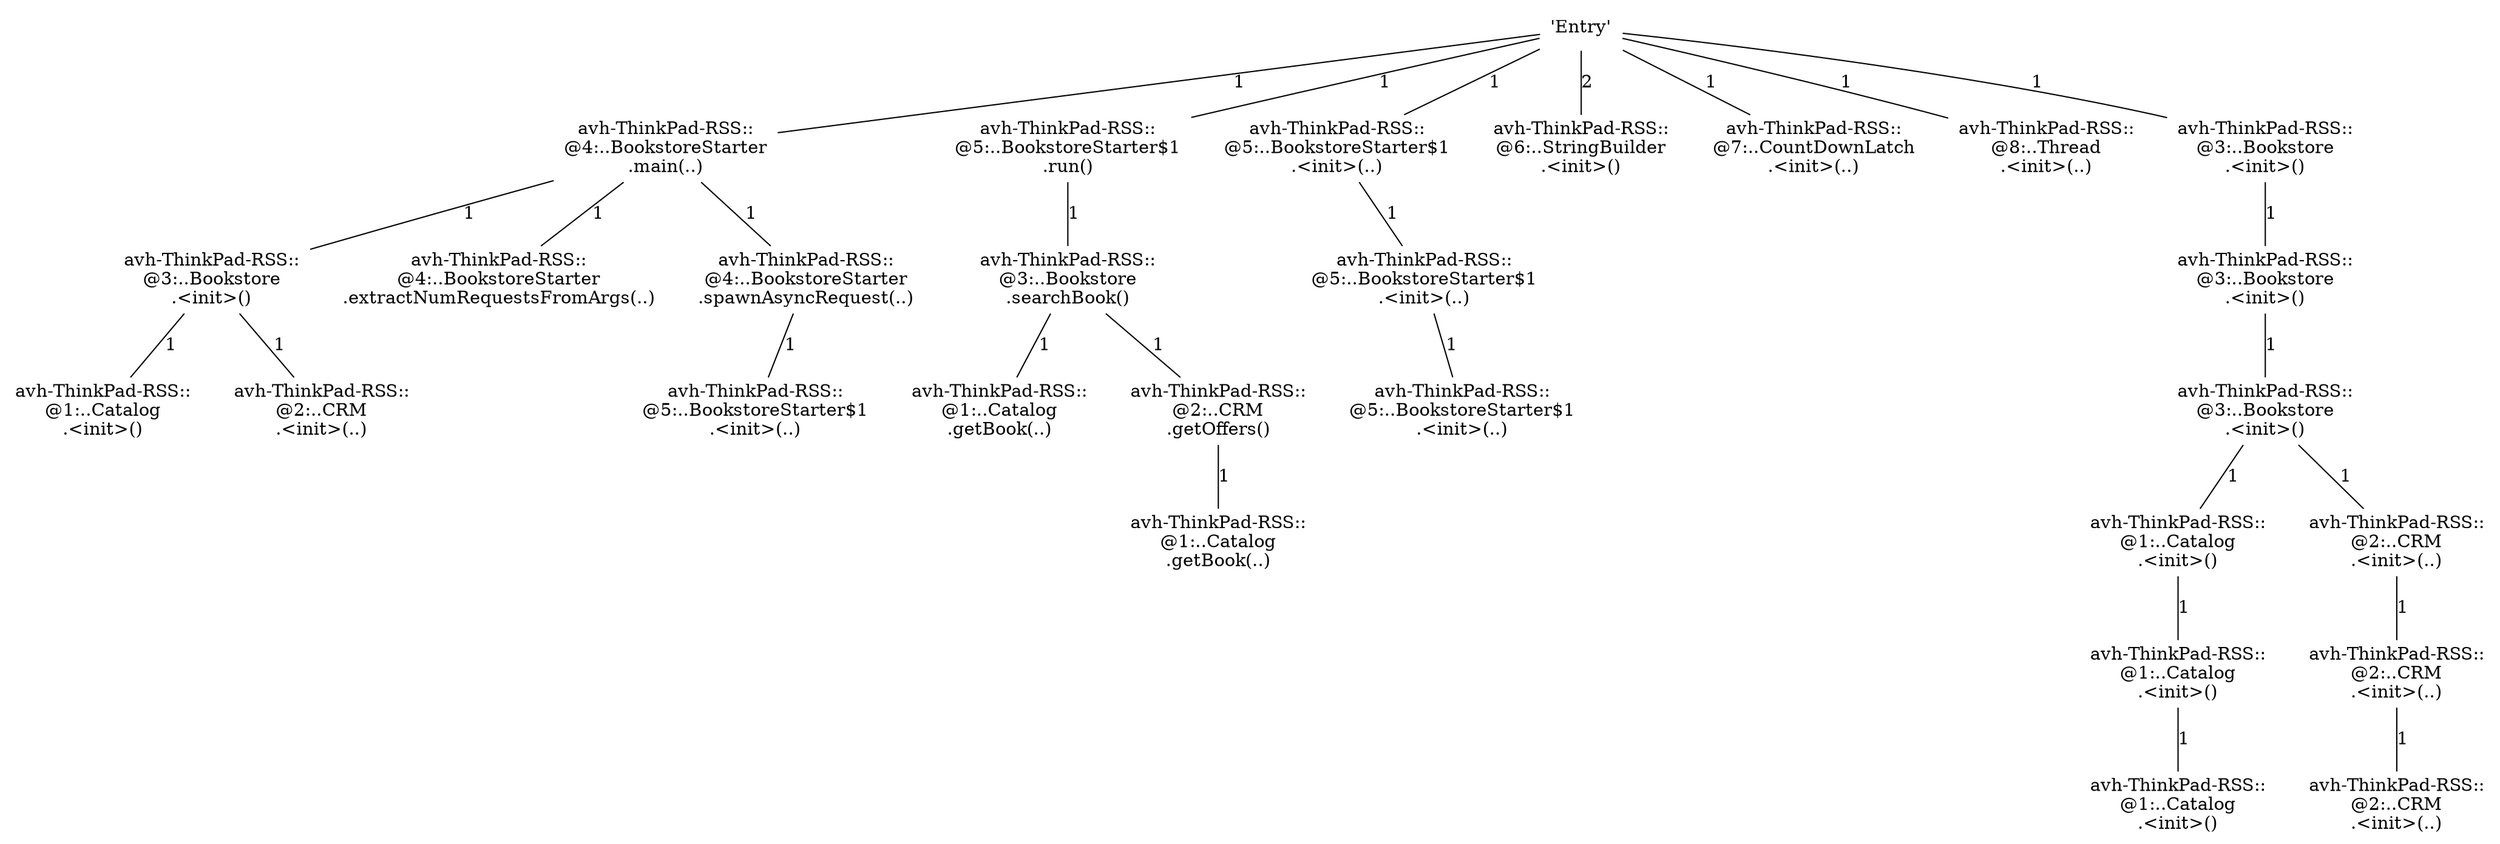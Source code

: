 digraph G {
0[label ="'Entry'",shape=none];
1[label ="avh-ThinkPad-RSS::\n@4:..BookstoreStarter\n.main(..)",shape=none];
2[label ="avh-ThinkPad-RSS::\n@3:..Bookstore\n.<init>()",shape=none];
3[label ="avh-ThinkPad-RSS::\n@1:..Catalog\n.<init>()",shape=none];
4[label ="avh-ThinkPad-RSS::\n@2:..CRM\n.<init>(..)",shape=none];
5[label ="avh-ThinkPad-RSS::\n@4:..BookstoreStarter\n.extractNumRequestsFromArgs(..)",shape=none];
6[label ="avh-ThinkPad-RSS::\n@4:..BookstoreStarter\n.spawnAsyncRequest(..)",shape=none];
7[label ="avh-ThinkPad-RSS::\n@5:..BookstoreStarter$1\n.<init>(..)",shape=none];
8[label ="avh-ThinkPad-RSS::\n@5:..BookstoreStarter$1\n.run()",shape=none];
9[label ="avh-ThinkPad-RSS::\n@3:..Bookstore\n.searchBook()",shape=none];
10[label ="avh-ThinkPad-RSS::\n@1:..Catalog\n.getBook(..)",shape=none];
11[label ="avh-ThinkPad-RSS::\n@2:..CRM\n.getOffers()",shape=none];
12[label ="avh-ThinkPad-RSS::\n@1:..Catalog\n.getBook(..)",shape=none];
13[label ="avh-ThinkPad-RSS::\n@5:..BookstoreStarter$1\n.<init>(..)",shape=none];
14[label ="avh-ThinkPad-RSS::\n@5:..BookstoreStarter$1\n.<init>(..)",shape=none];
15[label ="avh-ThinkPad-RSS::\n@5:..BookstoreStarter$1\n.<init>(..)",shape=none];
16[label ="avh-ThinkPad-RSS::\n@6:..StringBuilder\n.<init>()",shape=none];
17[label ="avh-ThinkPad-RSS::\n@7:..CountDownLatch\n.<init>(..)",shape=none];
18[label ="avh-ThinkPad-RSS::\n@8:..Thread\n.<init>(..)",shape=none];
19[label ="avh-ThinkPad-RSS::\n@3:..Bookstore\n.<init>()",shape=none];
20[label ="avh-ThinkPad-RSS::\n@3:..Bookstore\n.<init>()",shape=none];
21[label ="avh-ThinkPad-RSS::\n@3:..Bookstore\n.<init>()",shape=none];
22[label ="avh-ThinkPad-RSS::\n@1:..Catalog\n.<init>()",shape=none];
23[label ="avh-ThinkPad-RSS::\n@1:..Catalog\n.<init>()",shape=none];
24[label ="avh-ThinkPad-RSS::\n@1:..Catalog\n.<init>()",shape=none];
25[label ="avh-ThinkPad-RSS::\n@2:..CRM\n.<init>(..)",shape=none];
26[label ="avh-ThinkPad-RSS::\n@2:..CRM\n.<init>(..)",shape=none];
27[label ="avh-ThinkPad-RSS::\n@2:..CRM\n.<init>(..)",shape=none];

0->1[style=solid,arrowhead=none,label="1" ]

1->2[style=solid,arrowhead=none,label="1" ]

2->3[style=solid,arrowhead=none,label="1" ]

2->4[style=solid,arrowhead=none,label="1" ]

1->5[style=solid,arrowhead=none,label="1" ]

1->6[style=solid,arrowhead=none,label="1" ]

6->7[style=solid,arrowhead=none,label="1" ]

0->8[style=solid,arrowhead=none,label="1" ]

8->9[style=solid,arrowhead=none,label="1" ]

9->10[style=solid,arrowhead=none,label="1" ]

9->11[style=solid,arrowhead=none,label="1" ]

11->12[style=solid,arrowhead=none,label="1" ]

0->13[style=solid,arrowhead=none,label="1" ]

13->14[style=solid,arrowhead=none,label="1" ]

14->15[style=solid,arrowhead=none,label="1" ]

0->16[style=solid,arrowhead=none,label="2" ]

0->17[style=solid,arrowhead=none,label="1" ]

0->18[style=solid,arrowhead=none,label="1" ]

0->19[style=solid,arrowhead=none,label="1" ]

19->20[style=solid,arrowhead=none,label="1" ]

20->21[style=solid,arrowhead=none,label="1" ]

21->22[style=solid,arrowhead=none,label="1" ]

22->23[style=solid,arrowhead=none,label="1" ]

23->24[style=solid,arrowhead=none,label="1" ]

21->25[style=solid,arrowhead=none,label="1" ]

25->26[style=solid,arrowhead=none,label="1" ]

26->27[style=solid,arrowhead=none,label="1" ]

}
